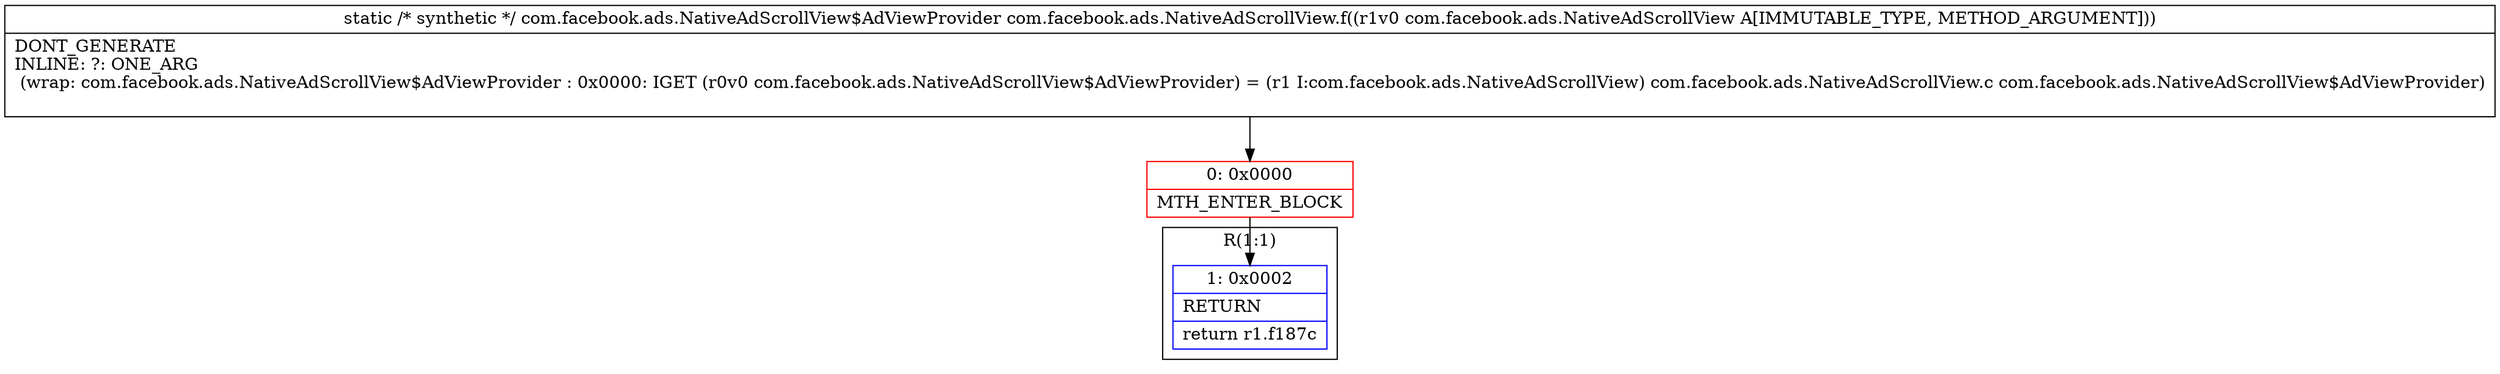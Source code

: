 digraph "CFG forcom.facebook.ads.NativeAdScrollView.f(Lcom\/facebook\/ads\/NativeAdScrollView;)Lcom\/facebook\/ads\/NativeAdScrollView$AdViewProvider;" {
subgraph cluster_Region_201442236 {
label = "R(1:1)";
node [shape=record,color=blue];
Node_1 [shape=record,label="{1\:\ 0x0002|RETURN\l|return r1.f187c\l}"];
}
Node_0 [shape=record,color=red,label="{0\:\ 0x0000|MTH_ENTER_BLOCK\l}"];
MethodNode[shape=record,label="{static \/* synthetic *\/ com.facebook.ads.NativeAdScrollView$AdViewProvider com.facebook.ads.NativeAdScrollView.f((r1v0 com.facebook.ads.NativeAdScrollView A[IMMUTABLE_TYPE, METHOD_ARGUMENT]))  | DONT_GENERATE\lINLINE: ?: ONE_ARG  \l  (wrap: com.facebook.ads.NativeAdScrollView$AdViewProvider : 0x0000: IGET  (r0v0 com.facebook.ads.NativeAdScrollView$AdViewProvider) = (r1 I:com.facebook.ads.NativeAdScrollView) com.facebook.ads.NativeAdScrollView.c com.facebook.ads.NativeAdScrollView$AdViewProvider)\l\l}"];
MethodNode -> Node_0;
Node_0 -> Node_1;
}


